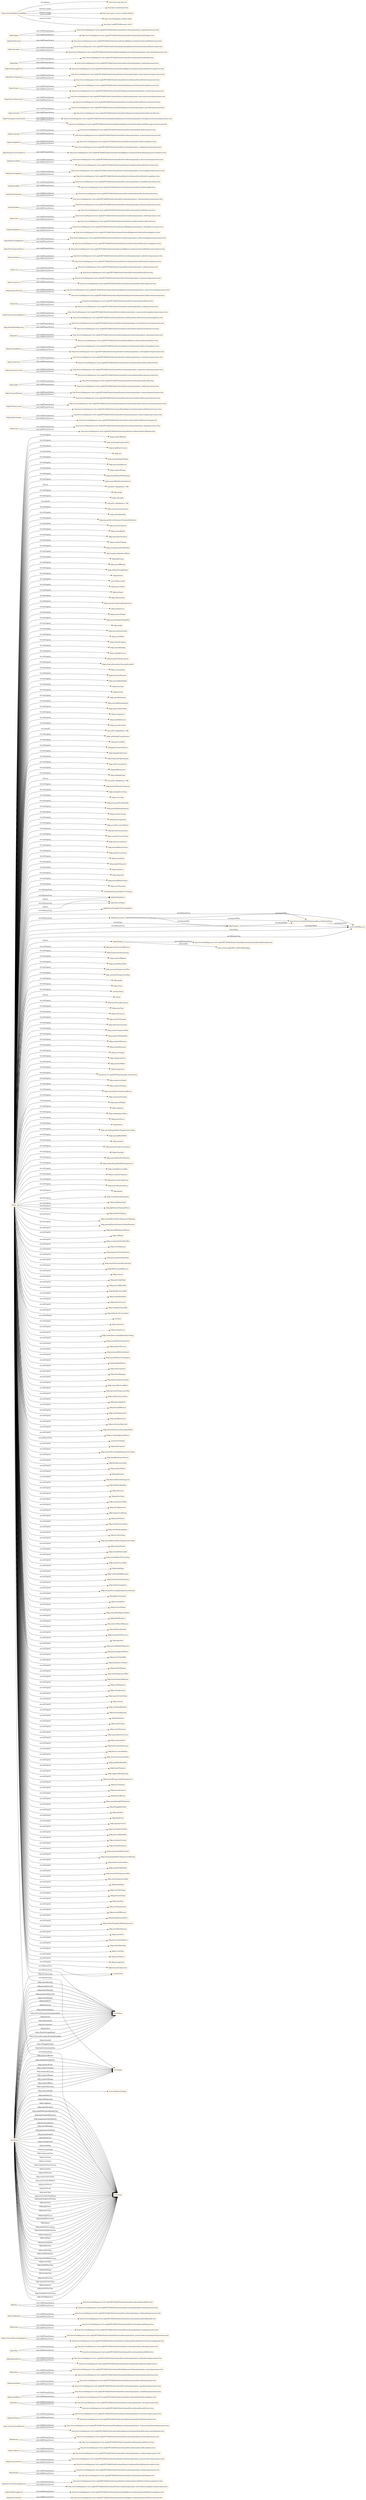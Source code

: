 digraph ar2dtool_diagram { 
rankdir=LR;
size="1501"
node [shape = rectangle, color="orange"]; "bldg:FlowController" "bldg:FlowMovingDevice" "bldg:ElectricFlowStorageDevice" "bldg:Damper" "bldg:ProtectiveDevice" "bldg:Condenser" "bldg:Burner" "bldg:UnitaryControlElement" "bldg:DuctSilencer" "bldg:Valve" "bldg:CooledBeam" "bldg:SpaceHeater" "bldg:Sensor" "bldg:MedicalDevice" "bldg:Filter" "bldg:ProtectiveDeviceTrippingUnit" "bldg:Pump" "bldg:TubeBundle" "bldg:Fan" "319f39420d7bd3ad7dbf6513735aeb4a" "bldg:Lamp" "bldg:HeatExchanger" "bldg:FlowInstrument" "bldg:BuildingSpace" "bldg:TransportElement" "bldg:Chiller" "bldg:EvaporativeCooler" "bldg:Transformer" "bldg:PhysicalObject" "bldg:SwitchingDevice" "bldg:Alarm" "bldg:AirToAirHeatRecovery" "bldg:CommunicationAppliance" "bldg:Tank" "3d6b6319e253249b9779315c3b4e6611" "bldg:SanitaryTerminal" "saref:UnitOfMeasure" "bldg:Compressor" "bldg:Property" "bldg:Coil" "bldg:SolarDevice" "http://www.w3.org/2003/01/geo/wgs84_pos#SpatialThing" "bldg:FlowTreatmentDevice" "bldg:AudioVisualAppliance" "bldg:ShadingDevice" "bldg:Outlet" "bldg:FlowMeter" "bldg:VibrationIsolator" "bldg:Building" "bldg:Humidifier" "bldg:ElectricAppliance" "bldg:ElectricMotor" "bldg:EnergyConversionDevice" "bldg:CoolingTower" "bldg:Evaporator" "bldg:FireSuppressionTerminal" "bldg:Controller" "bldg:ElectricTimeControl" "bldg:Actuator" "bldg:ElectricGenerator" "bldg:FlowStorageDevice" "bldg:Boiler" "bldg:Interceptor" "bldg:FlowTerminal" "bldg:Engine" "bldg:Measurement" ; /*classes style*/
	"bldg:Coil" -> "http://www.buildingsmart-tech.org/ifc/IFC4/Add1/html/schema/ifchvacdomain/pset/pset_coiltypecommon.htm" [ label = "prov:hadPrimarySource" ];
	"bldg:Coil" -> "http://www.buildingsmart-tech.org/ifc/IFC4/Add1/html/schema/ifchvacdomain/lexical/ifccoil.htm" [ label = "prov:hadPrimarySource" ];
	"bldg:TransportElement" -> "http://www.buildingsmart-tech.org/ifc/IFC4/Add1/html/schema/ifcproductextension/pset/pset_transportelementcommon.htm" [ label = "prov:hadPrimarySource" ];
	"bldg:TransportElement" -> "http://www.buildingsmart-tech.org/ifc/IFC4/Add1/html/schema/ifcproductextension/lexical/ifctransportelement.htm" [ label = "prov:hadPrimarySource" ];
	"bldg:UnitaryControlElement" -> "http://www.buildingsmart-tech.org/ifc/IFC4/Add1/html/schema/ifcbuildingcontrolsdomain/pset/pset_unitarycontrolelementtypecommon.htm" [ label = "prov:hadPrimarySource" ];
	"bldg:UnitaryControlElement" -> "http://www.buildingsmart-tech.org/ifc/IFC4/Add1/html/schema/ifcbuildingcontrolsdomain/lexical/ifcunitarycontrolelement.htm" [ label = "prov:hadPrimarySource" ];
	"bldg:FlowMeter" -> "http://www.buildingsmart-tech.org/ifc/IFC4/Add1/html/schema/ifchvacdomain/pset/pset_flowmetertypecommon.htm" [ label = "prov:hadPrimarySource" ];
	"bldg:FlowMeter" -> "http://www.buildingsmart-tech.org/ifc/IFC4/Add1/html/schema/ifchvacdomain/lexical/ifcflowmeter.htm" [ label = "prov:hadPrimarySource" ];
	"bldg:Interceptor" -> "http://www.buildingsmart-tech.org/ifc/IFC4/Add1/html/schema/ifcplumbingfireprotectiondomain/lexical/ifcinterceptor.htm" [ label = "prov:hadPrimarySource" ];
	"bldg:Interceptor" -> "http://www.buildingsmart-tech.org/ifc/IFC4/Add1/html/schema/ifcplumbingfireprotectiondomain/pset/pset_interceptortypecommon.htm" [ label = "prov:hadPrimarySource" ];
	"bldg:FlowTerminal" -> "http://www.buildingsmart-tech.org/ifc/IFC4/Add1/html/schema/ifcsharedbldgserviceelements/lexical/ifcflowterminal.htm" [ label = "prov:hadPrimarySource" ];
	"bldg:FlowTreatmentDevice" -> "http://www.buildingsmart-tech.org/ifc/IFC4/Add1/html/schema/ifcsharedbldgserviceelements/lexical/ifcflowtreatmentdevice.htm" [ label = "prov:hadPrimarySource" ];
	"bldg:Pump" -> "http://www.buildingsmart-tech.org/ifc/IFC4/Add1/html/schema/ifchvacdomain/lexical/ifcpump.htm" [ label = "prov:hadPrimarySource" ];
	"bldg:Pump" -> "http://www.buildingsmart-tech.org/ifc/IFC4/Add1/html/schema/ifchvacdomain/pset/pset_pumptypecommon.htm" [ label = "prov:hadPrimarySource" ];
	"bldg:Controller" -> "http://www.buildingsmart-tech.org/ifc/IFC4/Add1/html/schema/ifcbuildingcontrolsdomain/pset/pset_controllertypecommon.htm" [ label = "prov:hadPrimarySource" ];
	"bldg:Controller" -> "http://www.buildingsmart-tech.org/ifc/IFC4/Add1/html/schema/ifcbuildingcontrolsdomain/lexical/ifccontroller.htm" [ label = "prov:hadPrimarySource" ];
	"bldg:Filter" -> "http://www.buildingsmart-tech.org/ifc/IFC4/Add1/html/schema/ifchvacdomain/pset/pset_filtertypecommon.htm" [ label = "prov:hadPrimarySource" ];
	"bldg:Filter" -> "http://www.buildingsmart-tech.org/ifc/IFC4/Add1/html/schema/ifchvacdomain/lexical/ifcfilter.htm" [ label = "prov:hadPrimarySource" ];
	"bldg:AirToAirHeatRecovery" -> "http://www.buildingsmart-tech.org/ifc/IFC4/Add1/html/schema/ifchvacdomain/pset/pset_airtoairheatrecoverytypecommon.htm" [ label = "prov:hadPrimarySource" ];
	"bldg:AirToAirHeatRecovery" -> "http://www.buildingsmart-tech.org/ifc/IFC4/Add1/html/schema/ifchvacdomain/lexical/ifcairtoairheatrecovery.htm" [ label = "prov:hadPrimarySource" ];
	"bldg:Engine" -> "http://www.buildingsmart-tech.org/ifc/IFC4/Add1/html/schema/ifchvacdomain/pset/pset_enginetypecommon.htm" [ label = "prov:hadPrimarySource" ];
	"bldg:Engine" -> "http://www.buildingsmart-tech.org/ifc/IFC4/Add1/html/schema/ifchvacdomain/lexical/ifcengine.htm" [ label = "prov:hadPrimarySource" ];
	"bldg:CommunicationAppliance" -> "http://www.buildingsmart-tech.org/ifc/IFC4/Add1/html/schema/ifcelectricaldomain/pset/pset_communicationsappliancetypecommon.htm" [ label = "prov:hadPrimarySource" ];
	"bldg:CommunicationAppliance" -> "http://www.buildingsmart-tech.org/ifc/IFC4/Add1/html/schema/ifcelectricaldomain/lexical/ifccommunicationsappliance.htm" [ label = "prov:hadPrimarySource" ];
	"bldg:ElectricFlowStorageDevice" -> "http://www.buildingsmart-tech.org/ifc/IFC4/Add1/html/schema/ifcelectricaldomain/lexical/ifcelectricflowstoragedevice.htm" [ label = "prov:hadPrimarySource" ];
	"bldg:ElectricFlowStorageDevice" -> "http://www.buildingsmart-tech.org/ifc/IFC4/Add1/html/schema/ifcelectricaldomain/pset/pset_electricflowstoragedevicetypecommon.htm" [ label = "prov:hadPrimarySource" ];
	"bldg:Lamp" -> "http://www.buildingsmart-tech.org/ifc/IFC4/Add1/html/schema/ifcelectricaldomain/pset/pset_lamptypecommon.htm" [ label = "prov:hadPrimarySource" ];
	"bldg:Lamp" -> "http://www.buildingsmart-tech.org/ifc/IFC4/Add1/html/schema/ifcelectricaldomain/lexical/ifclamp.htm" [ label = "prov:hadPrimarySource" ];
	"bldg:Alarm" -> "http://www.buildingsmart-tech.org/ifc/IFC4/Add1/html/schema/ifcbuildingcontrolsdomain/pset/pset_alarmtypecommon.htm" [ label = "prov:hadPrimarySource" ];
	"bldg:Alarm" -> "http://www.buildingsmart-tech.org/ifc/IFC4/Add1/html/schema/ifcbuildingcontrolsdomain/lexical/ifcalarm.htm" [ label = "prov:hadPrimarySource" ];
	"bldg:Condenser" -> "http://www.buildingsmart-tech.org/ifc/IFC4/Add1/html/schema/ifchvacdomain/lexical/ifccondenser.htm" [ label = "prov:hadPrimarySource" ];
	"bldg:Condenser" -> "http://www.buildingsmart-tech.org/ifc/IFC4/Add1/html/schema/ifchvacdomain/pset/pset_condensertypecommon.htm" [ label = "prov:hadPrimarySource" ];
	"bldg:CoolingTower" -> "http://www.buildingsmart-tech.org/ifc/IFC4/Add1/html/schema/ifchvacdomain/lexical/ifccoolingtower.htm" [ label = "prov:hadPrimarySource" ];
	"bldg:CoolingTower" -> "http://www.buildingsmart-tech.org/ifc/IFC4/Add1/html/schema/ifchvacdomain/pset/pset_coolingtowertypecommon.htm" [ label = "prov:hadPrimarySource" ];
	"bldg:FlowInstrument" -> "http://www.buildingsmart-tech.org/ifc/IFC4/Add1/html/schema/ifcbuildingcontrolsdomain/pset/pset_flowinstrumenttypecommon.htm" [ label = "prov:hadPrimarySource" ];
	"bldg:FlowInstrument" -> "http://www.buildingsmart-tech.org/ifc/IFC4/Add1/html/schema/ifcbuildingcontrolsdomain/lexical/ifcflowinstrument.htm" [ label = "prov:hadPrimarySource" ];
	"bldg:ProtectiveDevice" -> "http://www.buildingsmart-tech.org/ifc/IFC4/Add1/html/schema/ifcelectricaldomain/pset/pset_protectivedevicetypecommon.htm" [ label = "prov:hadPrimarySource" ];
	"bldg:ProtectiveDevice" -> "http://www.buildingsmart-tech.org/ifc/IFC4/Add1/html/schema/ifcelectricaldomain/lexical/ifcprotectivedevice.htm" [ label = "prov:hadPrimarySource" ];
	"bldg:FlowMovingDevice" -> "http://www.buildingsmart-tech.org/ifc/IFC4/Add1/html/schema/ifcsharedbldgserviceelements/lexical/ifcflowmovingdevice.htm" [ label = "prov:hadPrimarySource" ];
	"bldg:Boiler" -> "http://www.buildingsmart-tech.org/ifc/IFC4/Add1/html/schema/ifchvacdomain/lexical/ifcboiler.htm" [ label = "prov:hadPrimarySource" ];
	"bldg:Boiler" -> "http://www.buildingsmart-tech.org/ifc/IFC4/Add1/html/schema/ifchvacdomain/pset/pset_boilertypecommon.htm" [ label = "prov:hadPrimarySource" ];
	"bldg:Chiller" -> "http://www.buildingsmart-tech.org/ifc/IFC4/Add1/html/schema/ifchvacdomain/lexical/ifcchiller.htm" [ label = "prov:hadPrimarySource" ];
	"bldg:Chiller" -> "http://www.buildingsmart-tech.org/ifc/IFC4/Add1/html/schema/ifchvacdomain/pset/pset_chillertypecommon.htm" [ label = "prov:hadPrimarySource" ];
	"bldg:Building" -> "http://www.buildingsmart-tech.org/ifc/IFC4/Add1/html/schema/ifcproductextension/lexical/ifcbuilding.htm" [ label = "prov:hadPrimarySource" ];
	"bldg:Building" -> "https://w3id.org/ifc/IFC4_ADD1#IfcBuilding" [ label = "rdfs:seeAlso" ];
	"bldg:Evaporator" -> "http://www.buildingsmart-tech.org/ifc/IFC4/Add1/html/schema/ifchvacdomain/lexical/ifcevaporator.htm" [ label = "prov:hadPrimarySource" ];
	"bldg:Evaporator" -> "http://www.buildingsmart-tech.org/ifc/IFC4/Add1/html/schema/ifchvacdomain/pset/pset_evaporatortypecommon.htm" [ label = "prov:hadPrimarySource" ];
	"bldg:ElectricMotor" -> "http://www.buildingsmart-tech.org/ifc/IFC4/Add1/html/schema/ifcelectricaldomain/pset/pset_electricmotortypecommon.htm" [ label = "prov:hadPrimarySource" ];
	"bldg:ElectricMotor" -> "http://www.buildingsmart-tech.org/ifc/IFC4/Add1/html/schema/ifcelectricaldomain/lexical/ifcelectricmotor.htm" [ label = "prov:hadPrimarySource" ];
	"bldg:SanitaryTerminal" -> "http://www.buildingsmart-tech.org/ifc/IFC4/Add1/html/schema/ifcplumbingfireprotectiondomain/pset/pset_sanitaryterminaltypecommon.htm" [ label = "prov:hadPrimarySource" ];
	"bldg:SanitaryTerminal" -> "http://www.buildingsmart-tech.org/ifc/IFC4/Add1/html/schema/ifcplumbingfireprotectiondomain/lexical/ifcsanitaryterminal.htm" [ label = "prov:hadPrimarySource" ];
	"bldg:ProtectiveDeviceTrippingUnit" -> "http://www.buildingsmart-tech.org/ifc/IFC4/Add1/html/schema/ifcelectricaldomain/pset/pset_protectivedevicetrippingunittypecommon.htm" [ label = "prov:hadPrimarySource" ];
	"bldg:ProtectiveDeviceTrippingUnit" -> "http://www.buildingsmart-tech.org/ifc/IFC4/Add1/html/schema/ifcelectricaldomain/lexical/ifcprotectivedevicetrippingunit.htm" [ label = "prov:hadPrimarySource" ];
	"bldg:Sensor" -> "http://www.buildingsmart-tech.org/ifc/IFC4/Add1/html/schema/ifcbuildingcontrolsdomain/pset/pset_sensortypecommon.htm" [ label = "prov:hadPrimarySource" ];
	"bldg:Sensor" -> "http://www.buildingsmart-tech.org/ifc/IFC4/Add1/html/schema/ifcbuildingcontrolsdomain/lexical/ifcsensor.htm" [ label = "prov:hadPrimarySource" ];
	"bldg:Burner" -> "http://www.buildingsmart-tech.org/ifc/IFC4/Add1/html/schema/ifchvacdomain/pset/pset_burnertypecommon.htm" [ label = "prov:hadPrimarySource" ];
	"bldg:Burner" -> "http://www.buildingsmart-tech.org/ifc/IFC4/Add1/html/schema/ifchvacdomain/lexical/ifcburner.htm" [ label = "prov:hadPrimarySource" ];
	"http://saref.linkeddata.es/def/bldg" -> "http://www.oeg-upm.net/" [ label = "dc:publisher" ];
	"http://saref.linkeddata.es/def/bldg" -> "http://purl.org/net/mpoveda" [ label = "dcterms:creator" ];
	"http://saref.linkeddata.es/def/bldg" -> "http://www.garcia-castro.com/foaf.rdf#me" [ label = "dcterms:creator" ];
	"http://saref.linkeddata.es/def/bldg" -> "http://saref.linkeddata.es/def/v1/bldg" [ label = "owl:versionIRI" ];
	"http://saref.linkeddata.es/def/bldg" -> "http://purl.org/NET/rdflicense/cc-by4.0" [ label = "dcterms:license" ];
	"bldg:VibrationIsolator" -> "http://www.buildingsmart-tech.org/ifc/IFC4/Add1/html/schema/ifchvacdomain/lexical/ifcvibrationisolator.htm" [ label = "prov:hadPrimarySource" ];
	"bldg:VibrationIsolator" -> "http://www.buildingsmart-tech.org/ifc/IFC4/Add1/html/schema/ifchvacdomain/pset/pset_vibrationisolatortypecommon.htm" [ label = "prov:hadPrimarySource" ];
	"bldg:HeatExchanger" -> "http://www.buildingsmart-tech.org/ifc/IFC4/Add1/html/schema/ifchvacdomain/pset/pset_heatexchangertypecommon.htm" [ label = "prov:hadPrimarySource" ];
	"bldg:HeatExchanger" -> "http://www.buildingsmart-tech.org/ifc/IFC4/Add1/html/schema/ifchvacdomain/lexical/ifcheatexchanger.htm" [ label = "prov:hadPrimarySource" ];
	"NULL" -> "bldg:electricGeneratorEfficiency" [ label = "owl:onProperty" ];
	"NULL" -> "bldg:transformerVectorGroup" [ label = "owl:onProperty" ];
	"NULL" -> "bldg:numberOfBlades" [ label = "owl:onProperty" ];
	"NULL" -> "bldg:nominalPowerRate" [ label = "owl:onProperty" ];
	"NULL" -> "bldg:operationTemperatureMax" [ label = "owl:onProperty" ];
	"NULL" -> "bldg:Building" [ label = "rdf:first" ];
	"NULL" -> "bldg:waterInletTemperatureMax" [ label = "owl:onProperty" ];
	"NULL" -> "bldg:length" [ label = "owl:onProperty" ];
	"NULL" -> "bldg:teTime" [ label = "owl:onProperty" ];
	"NULL" -> "saref:hasValue" [ label = "owl:onProperty" ];
	"NULL" -> "rdf:nil" [ label = "rdf:rest" ];
	"NULL" -> "bldg:waterStorageCapacity" [ label = "owl:onProperty" ];
	"NULL" -> "bldg:sprayType" [ label = "owl:onProperty" ];
	"NULL" -> "bldg:testPressure" [ label = "owl:onProperty" ];
	"NULL" -> "bldg:relatesToProperty" [ label = "owl:onProperty" ];
	"NULL" -> "bldg:inletConnectionSize" [ label = "owl:onProperty" ];
	"NULL" -> "bldg:isolatorCompressibility" [ label = "owl:onProperty" ];
	"NULL" -> "bldg:supportedWeightMax" [ label = "owl:onProperty" ];
	"NULL" -> "bldg:numberOfSections" [ label = "owl:onProperty" ];
	"NULL" -> "bldg:nominalDiameter" [ label = "owl:onProperty" ];
	"NULL" -> "bldg:coverLength" [ label = "owl:onProperty" ];
	"NULL" -> "bldg:refrigerantClass" [ label = "owl:onProperty" ];
	"NULL" -> "bldg:numberOfRows" [ label = "owl:onProperty" ];
	"NULL" -> "bldg:foulingFactor" [ label = "owl:onProperty" ];
	"NULL" -> "http://www.w3.org/2003/01/geo/wgs84_pos#location" [ label = "owl:onProperty" ];
	"NULL" -> "bldg:compressorSpeed" [ label = "owl:onProperty" ];
	"NULL" -> "bldg:numberOsSockets" [ label = "owl:onProperty" ];
	"NULL" -> "bldg:nominalHeatTransferCoefficient" [ label = "owl:onProperty" ];
	"NULL" -> "bldg:evaporationCoolant" [ label = "owl:onProperty" ];
	"NULL" -> "bldg:capacityWeight" [ label = "owl:onProperty" ];
	"NULL" -> "bldg:roughness" [ label = "owl:onProperty" ];
	"NULL" -> "bldg:realImpedanceRatio" [ label = "owl:onProperty" ];
	"NULL" -> "bldg:powerSource" [ label = "owl:onProperty" ];
	"NULL" -> "bldg:fireExit" [ label = "owl:onProperty" ];
	"NULL" -> "bldg:nominalSupplyWaterTemperatureCooling" [ label = "owl:onProperty" ];
	"NULL" -> "bldg:nominalBodyWidth" [ label = "owl:onProperty" ];
	"NULL" -> "bldg:standard" [ label = "owl:onProperty" ];
	"NULL" -> "bldg:nominalEnergyConsumption" [ label = "owl:onProperty" ];
	"NULL" -> "bldg:isGuarded" [ label = "owl:onProperty" ];
	"NULL" -> "bldg:nominalFilterFaceVelocity" [ label = "owl:onProperty" ];
	"NULL" -> "bldg:ambientDesignWetBulbTemperature" [ label = "owl:onProperty" ];
	"NULL" -> "bldg:workingPressureMax" [ label = "owl:onProperty" ];
	"NULL" -> "bldg:secondaryFrequency" [ label = "owl:onProperty" ];
	"NULL" -> "bldg:heatTransferTypeEnum" [ label = "owl:onProperty" ];
	"NULL" -> "bldg:nominalPressureDrop" [ label = "owl:onProperty" ];
	"NULL" -> "http://www.w3.org/2003/01/geo/wgs84_pos#SpatialThing" [ label = "owl:allValuesFrom" ];
	"NULL" -> "bldg:legend" [ label = "owl:onProperty" ];
	"NULL" -> "bldg:nominalSensibleCapacity" [ label = "owl:onProperty" ];
	"NULL" -> "bldg:lampBallastType" [ label = "owl:onProperty" ];
	"NULL" -> "bldg:lightEmitterNominalPower" [ label = "owl:onProperty" ];
	"NULL" -> "bldg:hasHotGasBypass" [ label = "owl:onProperty" ];
	"NULL" -> "bldg:nominalReturnWaterTemperatureHeating" [ label = "owl:onProperty" ];
	"NULL" -> "bldg:nominalParticleGeometricMeanDiameter" [ label = "owl:onProperty" ];
	"NULL" -> "bldg:internalRefrigerantVolume" [ label = "owl:onProperty" ];
	"NULL" -> "bldg:coilWidth" [ label = "owl:onProperty" ];
	"NULL" -> "bldg:secondaryAirFlowRateMin" [ label = "owl:onProperty" ];
	"NULL" -> "bldg:verticalSpacing" [ label = "owl:onProperty" ];
	"NULL" -> "319f39420d7bd3ad7dbf6513735aeb4a" [ label = "owl:allValuesFrom" ];
	"NULL" -> "bldg:temperatureClassification" [ label = "owl:onProperty" ];
	"NULL" -> "bldg:primaryAirFlowRateMax" [ label = "owl:onProperty" ];
	"NULL" -> "bldg:waterFlowControlSystemType" [ label = "owl:onProperty" ];
	"NULL" -> "bldg:liftElevationDifference" [ label = "owl:onProperty" ];
	"NULL" -> "bldg:volumen" [ label = "owl:onProperty" ];
	"NULL" -> "bldg:operatingWight" [ label = "owl:onProperty" ];
	"NULL" -> "bldg:partLoadRatioMin" [ label = "owl:onProperty" ];
	"NULL" -> "bldg:flowResistanceMin" [ label = "owl:onProperty" ];
	"NULL" -> "bldg:nominalFlowRate" [ label = "owl:onProperty" ];
	"NULL" -> "bldg:primaryCurrent" [ label = "owl:onProperty" ];
	"NULL" -> "bldg:workingPressureMin" [ label = "owl:onProperty" ];
	"NULL" -> "bldg:netPositiveSuctionHead" [ label = "owl:onProperty" ];
	"NULL" -> "xsd:float" [ label = "owl:onDataRange" ];
	"NULL" -> "bldg:orientation" [ label = "owl:onProperty" ];
	"NULL" -> "bldg:energySource" [ label = "owl:onProperty" ];
	"NULL" -> "bldg:nominalSorroundingHumidityCooling" [ label = "owl:onProperty" ];
	"NULL" -> "bldg:nominalHeatTransferArea" [ label = "owl:onProperty" ];
	"NULL" -> "bldg:numberOfCircuits" [ label = "owl:onProperty" ];
	"NULL" -> "bldg:nomminalRotationSpeed" [ label = "owl:onProperty" ];
	"NULL" -> "bldg:nominalPowerConsumption" [ label = "owl:onProperty" ];
	"NULL" -> "bldg:idealShaftPower" [ label = "owl:onProperty" ];
	"NULL" -> "bldg:outputCapacity" [ label = "owl:onProperty" ];
	"NULL" -> "bldg:isFreeHanging" [ label = "owl:onProperty" ];
	"NULL" -> "bldg:lampCompensationType" [ label = "owl:onProperty" ];
	"NULL" -> "bldg:nominalPartLoadRatio" [ label = "owl:onProperty" ];
	"NULL" -> "bldg:operationTemperatureMin" [ label = "owl:onProperty" ];
	"NULL" -> "saref:UnitOfMeasure" [ label = "owl:onClass" ];
	"NULL" -> "bldg:outletConnectionSize" [ label = "owl:onProperty" ];
	"NULL" -> "bldg:operatingMode" [ label = "owl:onProperty" ];
	"NULL" -> "bldg:thermalEfficiency" [ label = "owl:onProperty" ];
	"NULL" -> "bldg:waterRequirement" [ label = "owl:onProperty" ];
	"NULL" -> "bldg:initialResistance" [ label = "owl:onProperty" ];
	"NULL" -> "bldg:mechanicalOperated" [ label = "owl:onProperty" ];
	"NULL" -> "bldg:isNeutralPrimaryTerminalAvailable" [ label = "owl:onProperty" ];
	"NULL" -> "bldg:secondaryApparentPower" [ label = "owl:onProperty" ];
	"NULL" -> "xsd:positiveInteger" [ label = "owl:allValuesFrom" ];
	"NULL" -> "bldg:idealCapacity" [ label = "owl:onProperty" ];
	"NULL" -> "bldg:nominalSorroundingTemperatureCooling" [ label = "owl:onProperty" ];
	"NULL" -> "bldg:lampMaintenanceFactor" [ label = "owl:onProperty" ];
	"NULL" -> "bldg:flowResistanceMax" [ label = "owl:onProperty" ];
	"NULL" -> "bldg:numberOfCells" [ label = "owl:onProperty" ];
	"NULL" -> "bldg:application" [ label = "owl:onProperty" ];
	"NULL" -> "bldg:thermalMassHeatCapacity" [ label = "owl:onProperty" ];
	"NULL" -> "bldg:fluidFlowRateMax" [ label = "owl:onProperty" ];
	"NULL" -> "bldg:isExternal" [ label = "owl:onProperty" ];
	"NULL" -> "bldg:patternType" [ label = "owl:onProperty" ];
	"NULL" -> "bldg:waterPressureMin" [ label = "owl:onProperty" ];
	"NULL" -> "bldg:colorAppearance" [ label = "owl:onProperty" ];
	"NULL" -> "bldg:temperatureRating" [ label = "owl:onProperty" ];
	"NULL" -> "bldg:audioVolume" [ label = "owl:onProperty" ];
	"NULL" -> "bldg:motorEnclosureType" [ label = "owl:onProperty" ];
	"NULL" -> "bldg:colorRenderingIndex" [ label = "owl:onProperty" ];
	"NULL" -> "bldg:hasTimestamp" [ label = "owl:onProperty" ];
	"NULL" -> "bldg:nominalReturnWaterTemperatureCooling" [ label = "owl:onProperty" ];
	"NULL" -> "bldg:capacityPeople" [ label = "owl:onProperty" ];
	"NULL" -> "bldg:nominalBodyLength" [ label = "owl:onProperty" ];
	"NULL" -> "bldg:nominalWaterFlowCooling" [ label = "owl:onProperty" ];
	"NULL" -> "bldg:waterPressureMax" [ label = "owl:onProperty" ];
	"NULL" -> "bldg:bladeEdge" [ label = "owl:onProperty" ];
	"NULL" -> "bldg:visibleLightReflectance" [ label = "owl:onProperty" ];
	"NULL" -> "bldg:heatTransferSurfaceArea" [ label = "owl:onProperty" ];
	"NULL" -> "bldg:heatExchangeArea" [ label = "owl:onProperty" ];
	"NULL" -> "bldg:nominalSorroundingTemperatureHeating" [ label = "owl:onProperty" ];
	"NULL" -> "bldg:effectiveCapacity" [ label = "owl:onProperty" ];
	"NULL" -> "bldg:startingTime" [ label = "owl:onProperty" ];
	"NULL" -> "bldg:pressureRating" [ label = "owl:onProperty" ];
	"NULL" -> "bldg:nominalHeatRejectionRate" [ label = "owl:onProperty" ];
	"NULL" -> "bldg:bladeThickness" [ label = "owl:onProperty" ];
	"NULL" -> "bldg:electricMotorEfficiency" [ label = "owl:onProperty" ];
	"NULL" -> "bldg:fluidFlowRateMin" [ label = "owl:onProperty" ];
	"NULL" -> "bldg:nominalTotalPressure" [ label = "owl:onProperty" ];
	"NULL" -> "bldg:operation" [ label = "owl:onProperty" ];
	"NULL" -> "bldg:nominalWidthOrDiameter" [ label = "owl:onProperty" ];
	"NULL" -> "bldg:primaryApparentPower" [ label = "owl:onProperty" ];
	"NULL" -> "bldg:powerOutputMax" [ label = "owl:onProperty" ];
	"NULL" -> "bldg:basinReserveVolume" [ label = "owl:onProperty" ];
	"NULL" -> "bldg:hasPartWinding" [ label = "owl:onProperty" ];
	"NULL" -> "bldg:BuildingSpace" [ label = "owl:allValuesFrom" ];
	"NULL" -> "bldg:outletTemperatureMin" [ label = "owl:onProperty" ];
	"NULL" -> "bldg:isolatorStaticDeflection" [ label = "owl:onProperty" ];
	"NULL" -> "bldg:insideDiameter" [ label = "owl:onProperty" ];
	"NULL" -> "bldg:valveOperation" [ label = "owl:onProperty" ];
	"NULL" -> "bldg:capacityControlType" [ label = "owl:onProperty" ];
	"NULL" -> "bldg:contains" [ label = "owl:onProperty" ];
	"NULL" -> "bldg:ventilatingPipeSize" [ label = "owl:onProperty" ];
	"NULL" -> "bldg:horizontalSpacing" [ label = "owl:onProperty" ];
	"NULL" -> "bldg:bladeAction" [ label = "owl:onProperty" ];
	"NULL" -> "bldg:readOutType" [ label = "owl:onProperty" ];
	"NULL" -> "bldg:outsideDiameter" [ label = "owl:onProperty" ];
	"NULL" -> "bldg:nominalStaticPressure" [ label = "owl:onProperty" ];
	"NULL" -> "bldg:connectionSize" [ label = "owl:onProperty" ];
	"NULL" -> "bldg:heatTransferDimension" [ label = "owl:onProperty" ];
	"NULL" -> "bldg:firstCurvatureRadius" [ label = "owl:onProperty" ];
	"NULL" -> "bldg:vibrationTransmissibility" [ label = "owl:onProperty" ];
	"NULL" -> "bldg:pumpFlowRateMax" [ label = "owl:onProperty" ];
	"NULL" -> "bldg:frameThickness" [ label = "owl:onProperty" ];
	"NULL" -> "bldg:staggeredRowSpacing" [ label = "owl:onProperty" ];
	"NULL" -> "bldg:nominalEvaporatingTemmperature" [ label = "owl:onProperty" ];
	"NULL" -> "bldg:hasTurbulator" [ label = "owl:onProperty" ];
	"NULL" -> "bldg:internalControl" [ label = "owl:onProperty" ];
	"NULL" -> "bldg:flowCoefficient" [ label = "owl:onProperty" ];
	"NULL" -> "xsd:boolean" [ label = "owl:allValuesFrom" ];
	"NULL" -> "bldg:nominalLengthOrDiameter" [ label = "owl:onProperty" ];
	"NULL" -> "bldg:isPluggableOutlet" [ label = "owl:onProperty" ];
	"NULL" -> "bldg:bodyMass" [ label = "owl:onProperty" ];
	"NULL" -> "bldg:finishColor" [ label = "owl:onProperty" ];
	"NULL" -> "bldg:capacityControl" [ label = "owl:onProperty" ];
	"NULL" -> "bldg:nominalAirFlowRate" [ label = "owl:onProperty" ];
	"NULL" -> "bldg:partLoadRatioMax" [ label = "owl:onProperty" ];
	"NULL" -> "bldg:secondaryCurrent" [ label = "owl:onProperty" ];
	"NULL" -> "bldg:nominalFrequency" [ label = "owl:onProperty" ];
	"NULL" -> "bldg:evaporationMediumType" [ label = "owl:onProperty" ];
	"NULL" -> "bldg:nominalSupplyWaterTemperatureHeating" [ label = "owl:onProperty" ];
	"NULL" -> "bldg:hasExteriorInsulation" [ label = "owl:onProperty" ];
	"NULL" -> "bldg:pumpFlowRateMin" [ label = "owl:onProperty" ];
	"NULL" -> "bldg:waterInletTemperatureMin" [ label = "owl:onProperty" ];
	"NULL" -> "bldg:outletTemperatureMax" [ label = "owl:onProperty" ];
	"NULL" -> "bldg:bladeShape" [ label = "owl:onProperty" ];
	"NULL" -> "bldg:controlStrategy" [ label = "owl:onProperty" ];
	"NULL" -> "bldg:placementType" [ label = "owl:onProperty" ];
	"NULL" -> "bldg:frameSize" [ label = "owl:onProperty" ];
	"NULL" -> "bldg:colorTemperature" [ label = "owl:onProperty" ];
	"NULL" -> "bldg:nominalEfficiency" [ label = "owl:onProperty" ];
	"NULL" -> "bldg:limitingTerminalSize" [ label = "owl:onProperty" ];
	"NULL" -> "bldg:ambientDesignDryBulbTemperature" [ label = "owl:onProperty" ];
	"NULL" -> "bldg:inLineRowSpacing" [ label = "owl:onProperty" ];
	"NULL" -> "bldg:nominalUa" [ label = "owl:onProperty" ];
	"NULL" -> "bldg:heatTransferMedium" [ label = "owl:onProperty" ];
	"NULL" -> "bldg:airFlowRateMax" [ label = "owl:onProperty" ];
	"NULL" -> "bldg:circuitType" [ label = "owl:onProperty" ];
	"NULL" -> "bldg:valvePattern" [ label = "owl:onProperty" ];
	"NULL" -> "bldg:storageType" [ label = "owl:onProperty" ];
	"NULL" -> "bldg:thermalConductivity" [ label = "owl:onProperty" ];
	"NULL" -> "bldg:numberOfPanels" [ label = "owl:onProperty" ];
	"NULL" -> "bldg:contributedLuminousFlux" [ label = "owl:onProperty" ];
	"NULL" -> "bldg:lockedRotorCurrent" [ label = "owl:onProperty" ];
	"NULL" -> "bldg:size" [ label = "owl:onProperty" ];
	"NULL" -> "bldg:nominalSupplyVoltage" [ label = "owl:onProperty" ];
	"NULL" -> "bldg:operationalRiterial" [ label = "owl:onProperty" ];
	"NULL" -> "bldg:PhysicalObject" [ label = "owl:allValuesFrom" ];
	"NULL" -> "bldg:numberOfGangs" [ label = "owl:onProperty" ];
	"NULL" -> "bldg:nominalWaterFlowHeating" [ label = "owl:onProperty" ];
	"NULL" -> "xsd:integer" [ label = "owl:allValuesFrom" ];
	"NULL" -> "xsd:dateTime" [ label = "owl:allValuesFrom" ];
	"NULL" -> "bldg:nominalMediaSurfaceVelocity" [ label = "owl:onProperty" ];
	"NULL" -> "4d2cc835:158aa8b3b1e:-7ff9" [ label = "rdf:rest" ];
	"NULL" -> "bldg:height" [ label = "owl:onProperty" ];
	"NULL" -> "bldg:Property" [ label = "owl:onClass" ];
	"NULL" -> "bldg:coilLength" [ label = "owl:onProperty" ];
	"NULL" -> "bldg:PhysicalObject" [ label = "rdf:first" ];
	"NULL" -> "4d2cc835:158aa8b3b1e:-7ffc" [ label = "owl:unionOf" ];
	"NULL" -> "bldg:nominalLatentCapacity" [ label = "owl:onProperty" ];
	"NULL" -> "bldg:airFlowRateMin" [ label = "owl:onProperty" ];
	"NULL" -> "bldg:nominalParticleGeometricStandardDeviation" [ label = "owl:onProperty" ];
	"NULL" -> "bldg:primaryFrequency" [ label = "owl:onProperty" ];
	"NULL" -> "bldg:nominalDepth" [ label = "owl:onProperty" ];
	"NULL" -> "bldg:internalSurfaceArea" [ label = "owl:onProperty" ];
	"NULL" -> "xsd:string" [ label = "owl:allValuesFrom" ];
	"NULL" -> "bldg:secondaryVoltage" [ label = "owl:onProperty" ];
	"NULL" -> "bldg:secondaryAirFlowRateMax" [ label = "owl:onProperty" ];
	"NULL" -> "bldg:imaginaryImpedanceRatio" [ label = "owl:onProperty" ];
	"NULL" -> "bldg:failPosition" [ label = "owl:onProperty" ];
	"NULL" -> "bldg:closeOffRating" [ label = "owl:onProperty" ];
	"NULL" -> "bldg:isWaterStorageHeater" [ label = "owl:onProperty" ];
	"NULL" -> "bldg:faceArea" [ label = "owl:onProperty" ];
	"NULL" -> "saref:isMeasuredIn" [ label = "owl:onProperty" ];
	"NULL" -> "bldg:spectrumMin" [ label = "owl:onProperty" ];
	"NULL" -> "bldg:hasSpace" [ label = "owl:onProperty" ];
	"NULL" -> "bldg:isIlluminated" [ label = "owl:onProperty" ];
	"NULL" -> "bldg:nominalCondensingTemperature" [ label = "owl:onProperty" ];
	"NULL" -> "bldg:mediaSource" [ label = "owl:onProperty" ];
	"NULL" -> "bldg:primaryVoltage" [ label = "owl:onProperty" ];
	"NULL" -> "bldg:nominalSupplyVoltageMin" [ label = "owl:onProperty" ];
	"NULL" -> "bldg:weight" [ label = "owl:onProperty" ];
	"NULL" -> "bldg:externalSurfaceArea" [ label = "owl:onProperty" ];
	"NULL" -> "bldg:coverWidth" [ label = "owl:onProperty" ];
	"NULL" -> "bldg:nominalCapacity" [ label = "owl:onProperty" ];
	"NULL" -> "bldg:remoteReading" [ label = "owl:onProperty" ];
	"NULL" -> "bldg:BuildingSpace" [ label = "rdf:first" ];
	"NULL" -> "bldg:workingPressure" [ label = "owl:onProperty" ];
	"NULL" -> "bldg:nominalCoolingCapacity" [ label = "owl:onProperty" ];
	"NULL" -> "bldg:isNeutralSecondaryTerminalAvailable" [ label = "owl:onProperty" ];
	"NULL" -> "bldg:isContainedIn" [ label = "owl:onProperty" ];
	"NULL" -> "bldg:hydraulicDiameter" [ label = "owl:onProperty" ];
	"NULL" -> "saref:UnitOfMeasure" [ label = "owl:allValuesFrom" ];
	"NULL" -> "bldg:nominalBodyDepth" [ label = "owl:onProperty" ];
	"NULL" -> "bldg:frameType" [ label = "owl:onProperty" ];
	"NULL" -> "3d6b6319e253249b9779315c3b4e6611" [ label = "owl:allValuesFrom" ];
	"NULL" -> "bldg:hasLock" [ label = "owl:onProperty" ];
	"NULL" -> "bldg:valveMechanism" [ label = "owl:onProperty" ];
	"NULL" -> "bldg:nominalRotationSpeed" [ label = "owl:onProperty" ];
	"NULL" -> "bldg:apparentPowerMax" [ label = "owl:onProperty" ];
	"NULL" -> "bldg:arrangement" [ label = "owl:onProperty" ];
	"NULL" -> "bldg:solarReflectance" [ label = "owl:onProperty" ];
	"NULL" -> "bldg:manualOverride" [ label = "owl:onProperty" ];
	"NULL" -> "4d2cc835:158aa8b3b1e:-7ffa" [ label = "owl:unionOf" ];
	"NULL" -> "bldg:visibleLightTransmittance" [ label = "owl:onProperty" ];
	"NULL" -> "bldg:spectrumMax" [ label = "owl:onProperty" ];
	"NULL" -> "bldg:Measurement" [ label = "owl:allValuesFrom" ];
	"NULL" -> "bldg:pipeConnectionEnum" [ label = "owl:onProperty" ];
	"NULL" -> "bldg:leakageFullyClosed" [ label = "owl:onProperty" ];
	"NULL" -> "bldg:integratedLightingType" [ label = "owl:onProperty" ];
	"NULL" -> "bldg:solarTransmittance" [ label = "owl:onProperty" ];
	"NULL" -> "bldg:finalResistance" [ label = "owl:onProperty" ];
	"NULL" -> "bldg:endShapeType" [ label = "owl:onProperty" ];
	"NULL" -> "4d2cc835:158aa8b3b1e:-7ffb" [ label = "rdf:rest" ];
	"NULL" -> "bldg:nominalVolumetricCapacity" [ label = "owl:onProperty" ];
	"NULL" -> "bldg:shadingDeviceType" [ label = "owl:onProperty" ];
	"NULL" -> "bldg:accessType" [ label = "owl:onProperty" ];
	"NULL" -> "bldg:primaryAirFlowRateMin" [ label = "owl:onProperty" ];
	"NULL" -> "bldg:nominalHeatingCapacity" [ label = "owl:onProperty" ];
	"NULL" -> "bldg:motorDriveType" [ label = "owl:onProperty" ];
	"NULL" -> "bldg:flowArrangement" [ label = "owl:onProperty" ];
	"NULL" -> "bldg:secondCurvatureRadius" [ label = "owl:onProperty" ];
	"NULL" -> "bldg:thermalTransmittance" [ label = "owl:onProperty" ];
	"NULL" -> "bldg:secondaryCurrentType" [ label = "owl:onProperty" ];
	"NULL" -> "bldg:startCurrentFactor" [ label = "owl:onProperty" ];
	"NULL" -> "bldg:nominalMoistureGain" [ label = "owl:onProperty" ];
	"NULL" -> "bldg:Property" [ label = "owl:allValuesFrom" ];
	"NULL" -> "bldg:openPressureDrop" [ label = "owl:onProperty" ];
	"NULL" -> "bldg:frameDepth" [ label = "owl:onProperty" ];
	"NULL" -> "bldg:impellerDiameter" [ label = "owl:onProperty" ];
	"NULL" -> "bldg:hasDefrost" [ label = "owl:onProperty" ];
	"NULL" -> "bldg:isSpaceOf" [ label = "owl:onProperty" ];
	"NULL" -> "bldg:internalWaterVolume" [ label = "owl:onProperty" ];
	"NULL" -> "bldg:switchFunction" [ label = "owl:onProperty" ];
	"bldg:SolarDevice" -> "http://www.buildingsmart-tech.org/ifc/IFC4/Add1/html/schema/ifcelectricaldomain/pset/pset_solardevicetypecommon.htm" [ label = "prov:hadPrimarySource" ];
	"bldg:SolarDevice" -> "http://www.buildingsmart-tech.org/ifc/IFC4/Add1/html/schema/ifcelectricaldomain/lexical/ifcsolardevicetypeenum.htm" [ label = "prov:hadPrimarySource" ];
	"bldg:Valve" -> "http://www.buildingsmart-tech.org/ifc/IFC4/Add1/html/schema/ifchvacdomain/pset/pset_valvetypecommon.htm" [ label = "prov:hadPrimarySource" ];
	"bldg:Valve" -> "http://www.buildingsmart-tech.org/ifc/IFC4/Add1/html/schema/ifchvacdomain/lexical/ifcvalve.htm" [ label = "prov:hadPrimarySource" ];
	"bldg:SwitchingDevice" -> "http://www.buildingsmart-tech.org/ifc/IFC4/Add1/html/schema/ifcelectricaldomain/lexical/ifcswitchingdevice.htm" [ label = "prov:hadPrimarySource" ];
	"bldg:SwitchingDevice" -> "http://www.buildingsmart-tech.org/ifc/IFC4/Add1/html/schema/ifcelectricaldomain/pset/pset_switchingdevicetypecommon.htm" [ label = "prov:hadPrimarySource" ];
	"bldg:CooledBeam" -> "http://www.buildingsmart-tech.org/ifc/IFC4/Add1/html/schema/ifchvacdomain/pset/pset_cooledbeamtypecommon.htm" [ label = "prov:hadPrimarySource" ];
	"bldg:CooledBeam" -> "http://www.buildingsmart-tech.org/ifc/IFC4/Add1/html/schema/ifchvacdomain/lexical/ifccooledbeam.htm" [ label = "prov:hadPrimarySource" ];
	"bldg:EvaporativeCooler" -> "http://www.buildingsmart-tech.org/ifc/IFC4/Add1/html/schema/ifchvacdomain/pset/pset_evaporativecoolertypecommon.htm" [ label = "prov:hadPrimarySource" ];
	"bldg:EvaporativeCooler" -> "http://www.buildingsmart-tech.org/ifc/IFC4/Add1/html/schema/ifchvacdomain/lexical/ifcevaporativecooler.htm" [ label = "prov:hadPrimarySource" ];
	"bldg:AudioVisualAppliance" -> "http://www.buildingsmart-tech.org/ifc/IFC4/Add1/html/schema/ifcelectricaldomain/pset/pset_audiovisualappliancetypecommon.htm" [ label = "prov:hadPrimarySource" ];
	"bldg:AudioVisualAppliance" -> "http://www.buildingsmart-tech.org/ifc/IFC4/Add1/html/schema/ifcelectricaldomain/lexical/ifcaudiovisualappliance.htm" [ label = "prov:hadPrimarySource" ];
	"http://www.w3.org/2003/01/geo/wgs84_pos#SpatialThing" -> "saref:UnitOfMeasure" [ label = "owl:disjointWith" ];
	"bldg:Humidifier" -> "http://www.buildingsmart-tech.org/ifc/IFC4/Add1/html/schema/ifchvacdomain/pset/pset_humidifiertypecommon.htm" [ label = "prov:hadPrimarySource" ];
	"bldg:Humidifier" -> "http://www.buildingsmart-tech.org/ifc/IFC4/Add1/html/schema/ifchvacdomain/lexical/ifchumidifier.htm" [ label = "prov:hadPrimarySource" ];
	"bldg:ElectricTimeControl" -> "http://www.buildingsmart-tech.org/ifc/IFC4/Add1/html/schema/ifcelectricaldomain/pset/pset_electrictimecontroltypecommon.htm" [ label = "prov:hadPrimarySource" ];
	"bldg:ElectricTimeControl" -> "http://www.buildingsmart-tech.org/ifc/IFC4/Add1/html/schema/ifcelectricaldomain/lexical/ifcelectrictimecontrol.htm" [ label = "prov:hadPrimarySource" ];
	"bldg:Tank" -> "http://www.buildingsmart-tech.org/ifc/IFC4/Add1/html/schema/ifchvacdomain/lexical/ifctank.htm" [ label = "prov:hadPrimarySource" ];
	"bldg:Tank" -> "http://www.buildingsmart-tech.org/ifc/IFC4/Add1/html/schema/ifchvacdomain/pset/pset_tanktypecommon.htm" [ label = "prov:hadPrimarySource" ];
	"bldg:FireSuppressionTerminal" -> "http://www.buildingsmart-tech.org/ifc/IFC4/Add1/html/schema/ifcplumbingfireprotectiondomain/pset/pset_firesuppressionterminaltypecommon.htm" [ label = "prov:hadPrimarySource" ];
	"bldg:FireSuppressionTerminal" -> "http://www.buildingsmart-tech.org/ifc/IFC4/Add1/html/schema/ifcplumbingfireprotectiondomain/lexical/ifcfiresuppressionterminal.htm" [ label = "prov:hadPrimarySource" ];
	"bldg:TubeBundle" -> "http://www.buildingsmart-tech.org/ifc/IFC4/Add1/html/schema/ifchvacdomain/pset/pset_tubebundletypecommon.htm" [ label = "prov:hadPrimarySource" ];
	"bldg:TubeBundle" -> "http://www.buildingsmart-tech.org/ifc/IFC4/Add1/html/schema/ifchvacdomain/lexical/ifctubebundle.htm" [ label = "prov:hadPrimarySource" ];
	"bldg:DuctSilencer" -> "http://www.buildingsmart-tech.org/ifc/IFC4/Add1/html/schema/ifchvacdomain/pset/pset_ductsilencertypecommon.htm" [ label = "prov:hadPrimarySource" ];
	"bldg:DuctSilencer" -> "http://www.buildingsmart-tech.org/ifc/IFC4/Add1/html/schema/ifchvacdomain/lexical/ifcductsilencer.htm" [ label = "prov:hadPrimarySource" ];
	"bldg:Damper" -> "http://www.buildingsmart-tech.org/ifc/IFC4/Add1/html/schema/ifchvacdomain/pset/pset_dampertypecommon.htm" [ label = "prov:hadPrimarySource" ];
	"bldg:Damper" -> "http://www.buildingsmart-tech.org/ifc/IFC4/Add1/html/schema/ifchvacdomain/lexical/ifcdamper.htm" [ label = "prov:hadPrimarySource" ];
	"bldg:FlowController" -> "http://www.buildingsmart-tech.org/ifc/IFC4/Add1/html/schema/ifcsharedbldgserviceelements/lexical/ifcflowcontroller.htm" [ label = "prov:hadPrimarySource" ];
	"bldg:ShadingDevice" -> "http://www.buildingsmart-tech.org/ifc/IFC4/Add1/html/schema/ifcsharedbldgelements/pset/pset_shadingdevicecommon.htm" [ label = "prov:hadPrimarySource" ];
	"bldg:ShadingDevice" -> "http://www.buildingsmart-tech.org/ifc/IFC4/Add1/html/schema/ifcsharedbldgelements/lexical/ifcshadingdevice.htm" [ label = "prov:hadPrimarySource" ];
	"bldg:Transformer" -> "http://www.buildingsmart-tech.org/ifc/IFC4/Add1/html/schema/ifcelectricaldomain/pset/pset_transformertypecommon.htm" [ label = "prov:hadPrimarySource" ];
	"bldg:Transformer" -> "http://www.buildingsmart-tech.org/ifc/IFC4/Add1/html/schema/ifcelectricaldomain/lexical/ifctransformer.htm" [ label = "prov:hadPrimarySource" ];
	"bldg:Measurement" -> "http://www.w3.org/2003/01/geo/wgs84_pos#SpatialThing" [ label = "owl:disjointWith" ];
	"bldg:Measurement" -> "bldg:Property" [ label = "owl:disjointWith" ];
	"bldg:Measurement" -> "saref:UnitOfMeasure" [ label = "owl:disjointWith" ];
	"bldg:MedicalDevice" -> "http://www.buildingsmart-tech.org/ifc/IFC4/Add1/html/schema/ifchvacdomain/pset/pset_medicaldevicetypecommon.htm" [ label = "prov:hadPrimarySource" ];
	"bldg:MedicalDevice" -> "http://www.buildingsmart-tech.org/ifc/IFC4/Add1/html/schema/ifchvacdomain/lexical/ifcmedicaldevice.htm" [ label = "prov:hadPrimarySource" ];
	"bldg:EnergyConversionDevice" -> "http://www.buildingsmart-tech.org/ifc/IFC4/Add1/html/schema/ifcsharedbldgserviceelements/lexical/ifcenergyconversiondevice.htm" [ label = "prov:hadPrimarySource" ];
	"bldg:SpaceHeater" -> "http://www.buildingsmart-tech.org/ifc/IFC4/Add1/html/schema/ifchvacdomain/lexical/ifcspaceheater.htm" [ label = "prov:hadPrimarySource" ];
	"bldg:SpaceHeater" -> "http://www.buildingsmart-tech.org/ifc/IFC4/Add1/html/schema/ifchvacdomain/pset/pset_spaceheatertypecommon.htm" [ label = "prov:hadPrimarySource" ];
	"bldg:Compressor" -> "http://www.buildingsmart-tech.org/ifc/IFC4/Add1/html/schema/ifchvacdomain/pset/pset_compressortypecommon.htm" [ label = "prov:hadPrimarySource" ];
	"bldg:Compressor" -> "http://www.buildingsmart-tech.org/ifc/IFC4/Add1/html/schema/ifchvacdomain/lexical/ifccompressor.htm" [ label = "prov:hadPrimarySource" ];
	"bldg:Property" -> "saref:UnitOfMeasure" [ label = "owl:disjointWith" ];
	"bldg:Property" -> "http://www.w3.org/2003/01/geo/wgs84_pos#SpatialThing" [ label = "owl:disjointWith" ];
	"bldg:FlowStorageDevice" -> "http://www.buildingsmart-tech.org/ifc/IFC4/Add1/html/schema/ifcsharedbldgserviceelements/lexical/ifcflowstoragedevice.htm" [ label = "prov:hadPrimarySource" ];
	"bldg:Fan" -> "http://www.buildingsmart-tech.org/ifc/IFC4/Add1/html/schema/ifchvacdomain/lexical/ifcfan.htm" [ label = "prov:hadPrimarySource" ];
	"bldg:Fan" -> "http://www.buildingsmart-tech.org/ifc/IFC4/Add1/html/schema/ifchvacdomain/pset/pset_fantypecommon.htm" [ label = "prov:hadPrimarySource" ];
	"bldg:Outlet" -> "http://www.buildingsmart-tech.org/ifc/IFC4/Add1/html/schema/ifcelectricaldomain/pset/pset_outlettypecommon.htm" [ label = "prov:hadPrimarySource" ];
	"bldg:Outlet" -> "http://www.buildingsmart-tech.org/ifc/IFC4/Add1/html/schema/ifcelectricaldomain/lexical/ifcoutlet.htm" [ label = "prov:hadPrimarySource" ];
	"bldg:ElectricGenerator" -> "http://www.buildingsmart-tech.org/ifc/IFC4/Add1/html/schema/ifcelectricaldomain/pset/pset_electricgeneratortypecommon.htm" [ label = "prov:hadPrimarySource" ];
	"bldg:ElectricGenerator" -> "http://www.buildingsmart-tech.org/ifc/IFC4/Add1/html/schema/ifcelectricaldomain/lexical/ifcelectricgenerator.htm" [ label = "prov:hadPrimarySource" ];
	"bldg:ElectricAppliance" -> "http://www.buildingsmart-tech.org/ifc/IFC4/Add1/html/schema/ifcelectricaldomain/pset/pset_electricappliancetypecommon.htm" [ label = "prov:hadPrimarySource" ];
	"bldg:ElectricAppliance" -> "http://www.buildingsmart-tech.org/ifc/IFC4/Add1/html/schema/ifcelectricaldomain/lexical/ifcelectricappliance.htm" [ label = "prov:hadPrimarySource" ];
	"bldg:Actuator" -> "http://www.buildingsmart-tech.org/ifc/IFC4/Add1/html/schema/ifcbuildingcontrolsdomain/lexical/ifcactuator.htm" [ label = "prov:hadPrimarySource" ];
	"bldg:Actuator" -> "http://www.buildingsmart-tech.org/ifc/IFC4/Add1/html/schema/ifcbuildingcontrolsdomain/pset/pset_actuatortypecommon.htm" [ label = "prov:hadPrimarySource" ];
	"owl:Thing" -> "xsd:boolean" [ label = "bldg:hasDefrost" ];
	"owl:Thing" -> "xsd:nonNegativeInteger" [ label = "bldg:capacityPeople" ];
	"owl:Thing" -> "xsd:boolean" [ label = "bldg:isExternal" ];
	"owl:Thing" -> "xsd:boolean" [ label = "bldg:hasHotGasBypass" ];
	"owl:Thing" -> "xsd:integer" [ label = "bldg:numberOfSections" ];
	"owl:Thing" -> "xsd:string" [ label = "bldg:capacityControlType" ];
	"owl:Thing" -> "xsd:integer" [ label = "bldg:numberOfBlades" ];
	"owl:Thing" -> "xsd:string" [ label = "bldg:orientation" ];
	"owl:Thing" -> "xsd:boolean" [ label = "bldg:isNeutralPrimaryTerminalAvailable" ];
	"owl:Thing" -> "xsd:string" [ label = "bldg:motorDriveType" ];
	"owl:Thing" -> "xsd:string" [ label = "bldg:secondaryCurrentType" ];
	"owl:Thing" -> "xsd:string" [ label = "bldg:colorAppearance" ];
	"owl:Thing" -> "xsd:integer" [ label = "bldg:colorRenderingIndex" ];
	"owl:Thing" -> "xsd:string" [ label = "bldg:mediaSource" ];
	"owl:Thing" -> "xsd:string" [ label = "bldg:endShapeType" ];
	"owl:Thing" -> "xsd:string" [ label = "bldg:roughness" ];
	"owl:Thing" -> "xsd:boolean" [ label = "bldg:hasLock" ];
	"owl:Thing" -> "xsd:integer" [ label = "bldg:numberOfCells" ];
	"owl:Thing" -> "xsd:string" [ label = "bldg:capacityControl" ];
	"owl:Thing" -> "xsd:dateTime" [ label = "bldg:hasTimestamp" ];
	"owl:Thing" -> "xsd:string" [ label = "bldg:waterFlowControlSystemType" ];
	"owl:Thing" -> "xsd:string" [ label = "bldg:heatTransferDimension" ];
	"owl:Thing" -> "xsd:string" [ label = "bldg:temperatureClassification" ];
	"owl:Thing" -> "xsd:string" [ label = "bldg:flowArrangement" ];
	"owl:Thing" -> "xsd:boolean" [ label = "bldg:isIlluminated" ];
	"owl:Thing" -> "xsd:string" [ label = "bldg:controlStrategy" ];
	"owl:Thing" -> "xsd:string" [ label = "bldg:pipeConnectionEnum" ];
	"owl:Thing" -> "xsd:integer" [ label = "bldg:numberOsSockets" ];
	"owl:Thing" -> "xsd:integer" [ label = "bldg:numberOfCircuits" ];
	"owl:Thing" -> "xsd:integer" [ label = "bldg:numberOfPanels" ];
	"owl:Thing" -> "xsd:string" [ label = "bldg:internalControl" ];
	"owl:Thing" -> "xsd:string" [ label = "bldg:bladeAction" ];
	"owl:Thing" -> "xsd:string" [ label = "bldg:valveOperation" ];
	"owl:Thing" -> "xsd:string" [ label = "bldg:bladeEdge" ];
	"owl:Thing" -> "xsd:string" [ label = "bldg:placementType" ];
	"owl:Thing" -> "xsd:string" [ label = "bldg:refrigerantClass" ];
	"owl:Thing" -> "xsd:boolean" [ label = "bldg:hasTurbulator" ];
	"owl:Thing" -> "xsd:string" [ label = "bldg:frameType" ];
	"owl:Thing" -> "xsd:boolean" [ label = "bldg:fireExit" ];
	"owl:Thing" -> "xsd:boolean" [ label = "bldg:isWaterStorageHeater" ];
	"owl:Thing" -> "xsd:integer" [ label = "bldg:numberOfGangs" ];
	"owl:Thing" -> "xsd:boolean" [ label = "bldg:isNeutralSecondaryTerminalAvailable" ];
	"owl:Thing" -> "xsd:boolean" [ label = "bldg:isGuarded" ];
	"owl:Thing" -> "xsd:boolean" [ label = "bldg:isPluggableOutlet" ];
	"owl:Thing" -> "xsd:integer" [ label = "bldg:numberOfRows" ];
	"owl:Thing" -> "xsd:string" [ label = "bldg:circuitType" ];
	"owl:Thing" -> "xsd:string" [ label = "bldg:transformerVectorGroup" ];
	"owl:Thing" -> "xsd:string" [ label = "bldg:frameSize" ];
	"owl:Thing" -> "xsd:string" [ label = "bldg:valvePattern" ];
	"owl:Thing" -> "xsd:string" [ label = "bldg:evaporationCoolant" ];
	"owl:Thing" -> "xsd:string" [ label = "bldg:heatTransferMedium" ];
	"owl:Thing" -> "xsd:string" [ label = "bldg:powerSource" ];
	"owl:Thing" -> "xsd:string" [ label = "bldg:finishColor" ];
	"owl:Thing" -> "xsd:string" [ label = "bldg:sprayType" ];
	"owl:Thing" -> "xsd:boolean" [ label = "bldg:hasExteriorInsulation" ];
	"owl:Thing" -> "xsd:boolean" [ label = "bldg:remoteReading" ];
	"owl:Thing" -> "xsd:string" [ label = "bldg:heatTransferTypeEnum" ];
	"owl:Thing" -> "xsd:string" [ label = "bldg:lampCompensationType" ];
	"owl:Thing" -> "xsd:boolean" [ label = "bldg:manualOverride" ];
	"owl:Thing" -> "xsd:string" [ label = "bldg:operation" ];
	"owl:Thing" -> "xsd:string" [ label = "bldg:application" ];
	"owl:Thing" -> "xsd:string" [ label = "bldg:patternType" ];
	"owl:Thing" -> "xsd:string" [ label = "bldg:energySource" ];
	"owl:Thing" -> "xsd:boolean" [ label = "bldg:hasPartWinding" ];
	"owl:Thing" -> "xsd:string" [ label = "bldg:shadingDeviceType" ];
	"owl:Thing" -> "xsd:string" [ label = "bldg:legend" ];
	"owl:Thing" -> "xsd:string" [ label = "bldg:motorEnclosureType" ];
	"owl:Thing" -> "xsd:string" [ label = "bldg:integratedLightingType" ];
	"owl:Thing" -> "xsd:string" [ label = "bldg:arrangement" ];
	"owl:Thing" -> "xsd:string" [ label = "bldg:standard" ];
	"owl:Thing" -> "xsd:string" [ label = "bldg:operatingMode" ];
	"owl:Thing" -> "xsd:string" [ label = "bldg:failPosition" ];
	"owl:Thing" -> "xsd:string" [ label = "bldg:readOutType" ];
	"owl:Thing" -> "xsd:string" [ label = "bldg:valveMechanism" ];
	"owl:Thing" -> "xsd:string" [ label = "bldg:evaporationMediumType" ];
	"owl:Thing" -> "xsd:boolean" [ label = "bldg:mechanicalOperated" ];
	"owl:Thing" -> "xsd:string" [ label = "bldg:accessType" ];
	"owl:Thing" -> "xsd:string" [ label = "bldg:lampBallastType" ];
	"owl:Thing" -> "xsd:string" [ label = "bldg:bladeShape" ];
	"owl:Thing" -> "xsd:string" [ label = "bldg:storageType" ];
	"owl:Thing" -> "xsd:string" [ label = "bldg:switchFunction" ];
	"owl:Thing" -> "xsd:boolean" [ label = "bldg:isFreeHanging" ];

}
